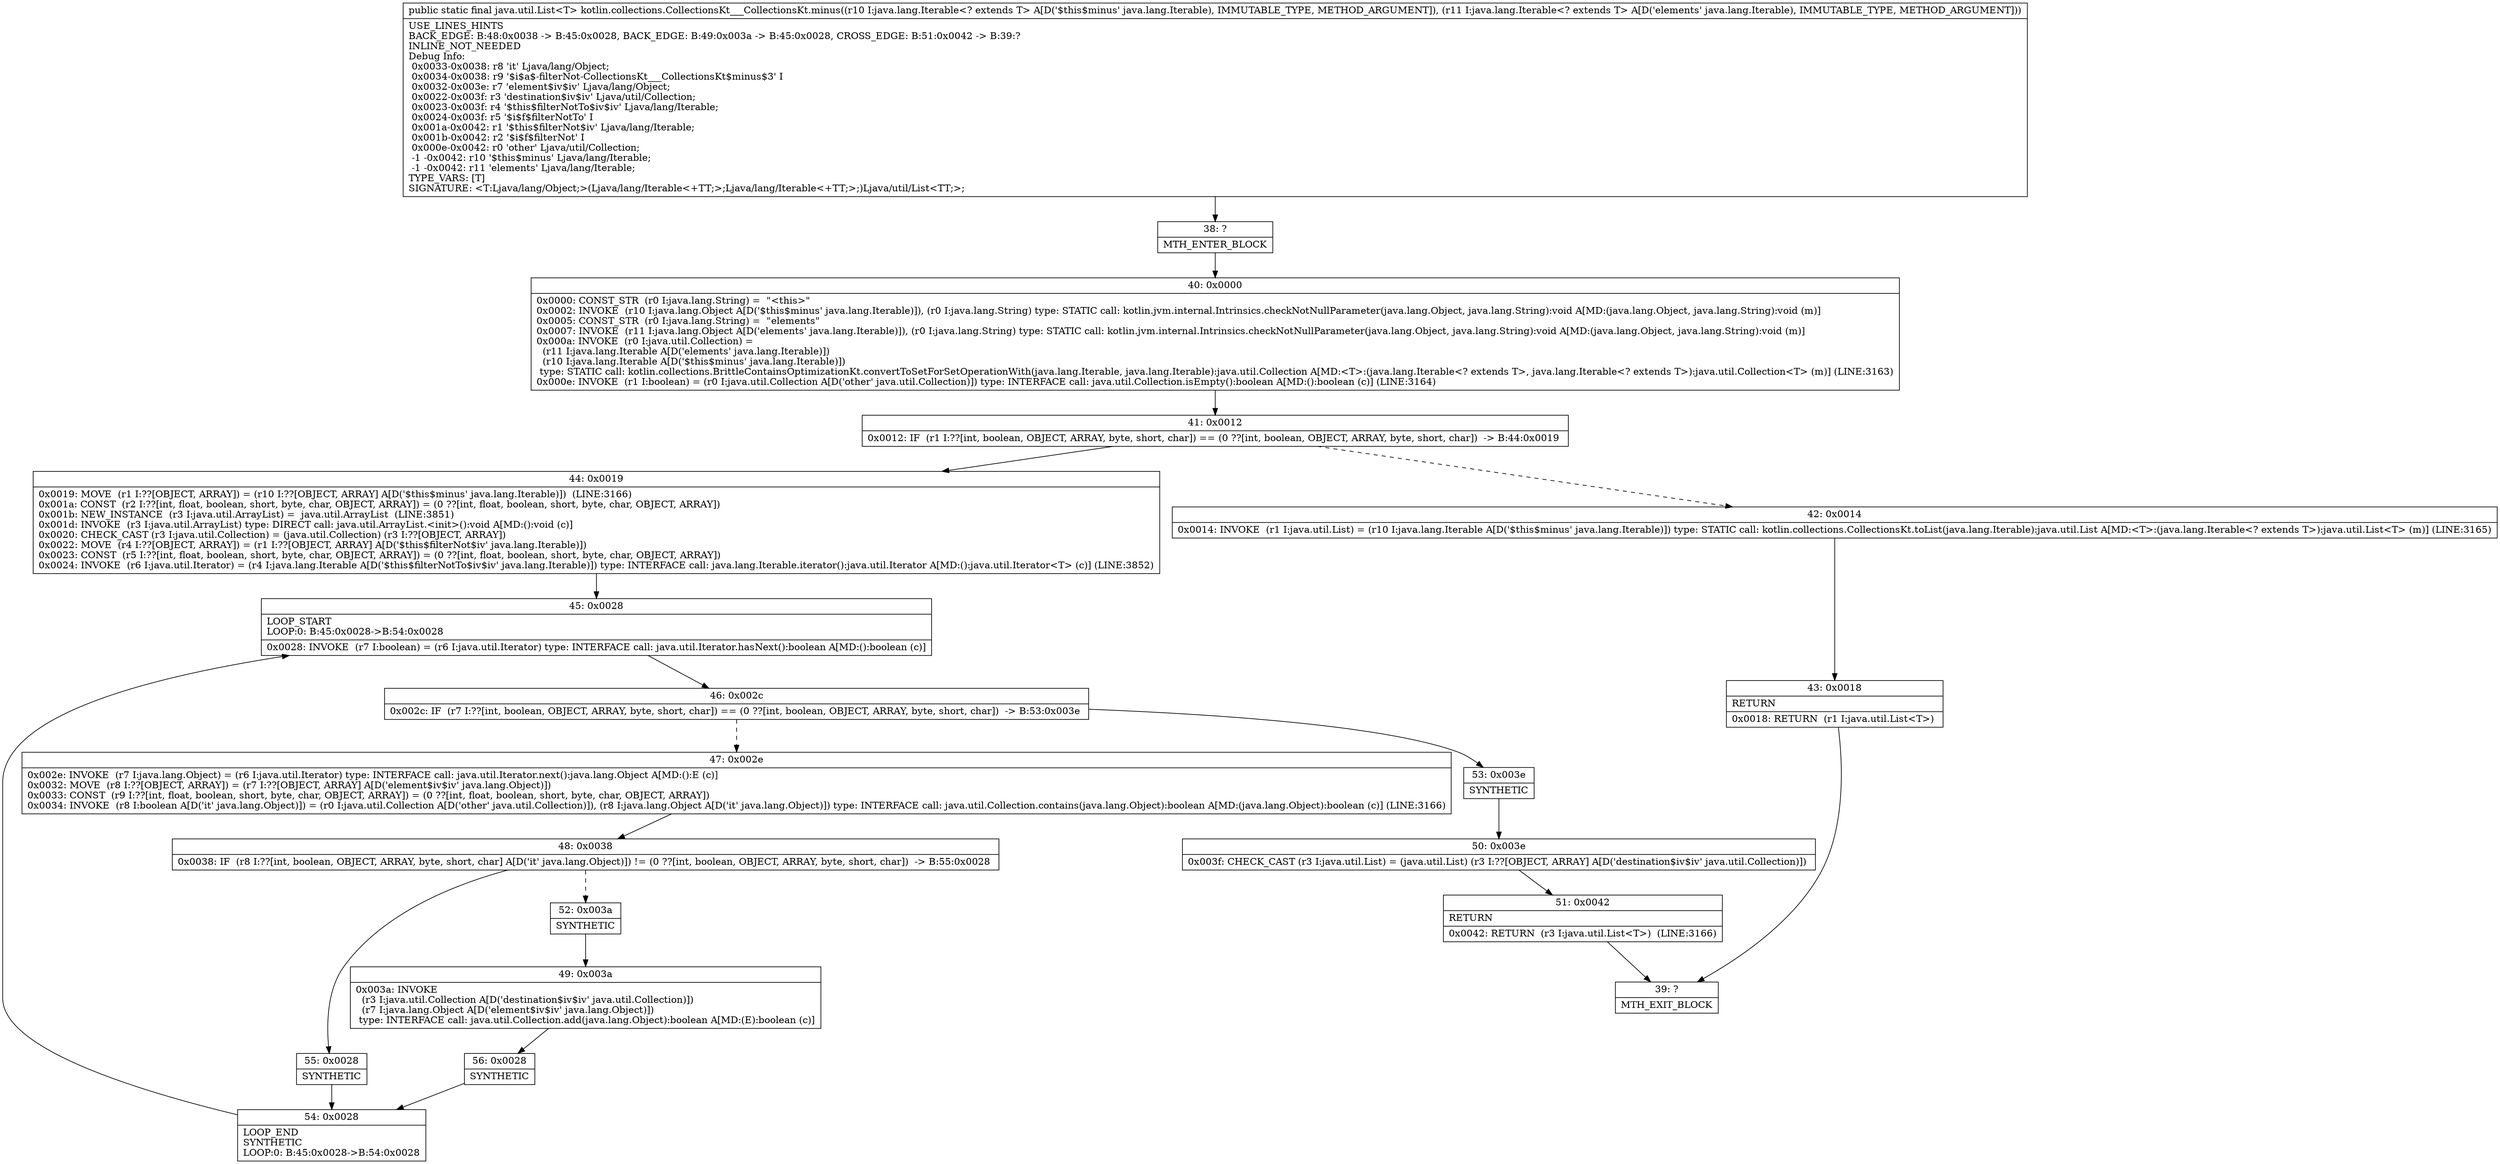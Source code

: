 digraph "CFG forkotlin.collections.CollectionsKt___CollectionsKt.minus(Ljava\/lang\/Iterable;Ljava\/lang\/Iterable;)Ljava\/util\/List;" {
Node_38 [shape=record,label="{38\:\ ?|MTH_ENTER_BLOCK\l}"];
Node_40 [shape=record,label="{40\:\ 0x0000|0x0000: CONST_STR  (r0 I:java.lang.String) =  \"\<this\>\" \l0x0002: INVOKE  (r10 I:java.lang.Object A[D('$this$minus' java.lang.Iterable)]), (r0 I:java.lang.String) type: STATIC call: kotlin.jvm.internal.Intrinsics.checkNotNullParameter(java.lang.Object, java.lang.String):void A[MD:(java.lang.Object, java.lang.String):void (m)]\l0x0005: CONST_STR  (r0 I:java.lang.String) =  \"elements\" \l0x0007: INVOKE  (r11 I:java.lang.Object A[D('elements' java.lang.Iterable)]), (r0 I:java.lang.String) type: STATIC call: kotlin.jvm.internal.Intrinsics.checkNotNullParameter(java.lang.Object, java.lang.String):void A[MD:(java.lang.Object, java.lang.String):void (m)]\l0x000a: INVOKE  (r0 I:java.util.Collection) = \l  (r11 I:java.lang.Iterable A[D('elements' java.lang.Iterable)])\l  (r10 I:java.lang.Iterable A[D('$this$minus' java.lang.Iterable)])\l type: STATIC call: kotlin.collections.BrittleContainsOptimizationKt.convertToSetForSetOperationWith(java.lang.Iterable, java.lang.Iterable):java.util.Collection A[MD:\<T\>:(java.lang.Iterable\<? extends T\>, java.lang.Iterable\<? extends T\>):java.util.Collection\<T\> (m)] (LINE:3163)\l0x000e: INVOKE  (r1 I:boolean) = (r0 I:java.util.Collection A[D('other' java.util.Collection)]) type: INTERFACE call: java.util.Collection.isEmpty():boolean A[MD:():boolean (c)] (LINE:3164)\l}"];
Node_41 [shape=record,label="{41\:\ 0x0012|0x0012: IF  (r1 I:??[int, boolean, OBJECT, ARRAY, byte, short, char]) == (0 ??[int, boolean, OBJECT, ARRAY, byte, short, char])  \-\> B:44:0x0019 \l}"];
Node_42 [shape=record,label="{42\:\ 0x0014|0x0014: INVOKE  (r1 I:java.util.List) = (r10 I:java.lang.Iterable A[D('$this$minus' java.lang.Iterable)]) type: STATIC call: kotlin.collections.CollectionsKt.toList(java.lang.Iterable):java.util.List A[MD:\<T\>:(java.lang.Iterable\<? extends T\>):java.util.List\<T\> (m)] (LINE:3165)\l}"];
Node_43 [shape=record,label="{43\:\ 0x0018|RETURN\l|0x0018: RETURN  (r1 I:java.util.List\<T\>) \l}"];
Node_39 [shape=record,label="{39\:\ ?|MTH_EXIT_BLOCK\l}"];
Node_44 [shape=record,label="{44\:\ 0x0019|0x0019: MOVE  (r1 I:??[OBJECT, ARRAY]) = (r10 I:??[OBJECT, ARRAY] A[D('$this$minus' java.lang.Iterable)])  (LINE:3166)\l0x001a: CONST  (r2 I:??[int, float, boolean, short, byte, char, OBJECT, ARRAY]) = (0 ??[int, float, boolean, short, byte, char, OBJECT, ARRAY]) \l0x001b: NEW_INSTANCE  (r3 I:java.util.ArrayList) =  java.util.ArrayList  (LINE:3851)\l0x001d: INVOKE  (r3 I:java.util.ArrayList) type: DIRECT call: java.util.ArrayList.\<init\>():void A[MD:():void (c)]\l0x0020: CHECK_CAST (r3 I:java.util.Collection) = (java.util.Collection) (r3 I:??[OBJECT, ARRAY]) \l0x0022: MOVE  (r4 I:??[OBJECT, ARRAY]) = (r1 I:??[OBJECT, ARRAY] A[D('$this$filterNot$iv' java.lang.Iterable)]) \l0x0023: CONST  (r5 I:??[int, float, boolean, short, byte, char, OBJECT, ARRAY]) = (0 ??[int, float, boolean, short, byte, char, OBJECT, ARRAY]) \l0x0024: INVOKE  (r6 I:java.util.Iterator) = (r4 I:java.lang.Iterable A[D('$this$filterNotTo$iv$iv' java.lang.Iterable)]) type: INTERFACE call: java.lang.Iterable.iterator():java.util.Iterator A[MD:():java.util.Iterator\<T\> (c)] (LINE:3852)\l}"];
Node_45 [shape=record,label="{45\:\ 0x0028|LOOP_START\lLOOP:0: B:45:0x0028\-\>B:54:0x0028\l|0x0028: INVOKE  (r7 I:boolean) = (r6 I:java.util.Iterator) type: INTERFACE call: java.util.Iterator.hasNext():boolean A[MD:():boolean (c)]\l}"];
Node_46 [shape=record,label="{46\:\ 0x002c|0x002c: IF  (r7 I:??[int, boolean, OBJECT, ARRAY, byte, short, char]) == (0 ??[int, boolean, OBJECT, ARRAY, byte, short, char])  \-\> B:53:0x003e \l}"];
Node_47 [shape=record,label="{47\:\ 0x002e|0x002e: INVOKE  (r7 I:java.lang.Object) = (r6 I:java.util.Iterator) type: INTERFACE call: java.util.Iterator.next():java.lang.Object A[MD:():E (c)]\l0x0032: MOVE  (r8 I:??[OBJECT, ARRAY]) = (r7 I:??[OBJECT, ARRAY] A[D('element$iv$iv' java.lang.Object)]) \l0x0033: CONST  (r9 I:??[int, float, boolean, short, byte, char, OBJECT, ARRAY]) = (0 ??[int, float, boolean, short, byte, char, OBJECT, ARRAY]) \l0x0034: INVOKE  (r8 I:boolean A[D('it' java.lang.Object)]) = (r0 I:java.util.Collection A[D('other' java.util.Collection)]), (r8 I:java.lang.Object A[D('it' java.lang.Object)]) type: INTERFACE call: java.util.Collection.contains(java.lang.Object):boolean A[MD:(java.lang.Object):boolean (c)] (LINE:3166)\l}"];
Node_48 [shape=record,label="{48\:\ 0x0038|0x0038: IF  (r8 I:??[int, boolean, OBJECT, ARRAY, byte, short, char] A[D('it' java.lang.Object)]) != (0 ??[int, boolean, OBJECT, ARRAY, byte, short, char])  \-\> B:55:0x0028 \l}"];
Node_52 [shape=record,label="{52\:\ 0x003a|SYNTHETIC\l}"];
Node_49 [shape=record,label="{49\:\ 0x003a|0x003a: INVOKE  \l  (r3 I:java.util.Collection A[D('destination$iv$iv' java.util.Collection)])\l  (r7 I:java.lang.Object A[D('element$iv$iv' java.lang.Object)])\l type: INTERFACE call: java.util.Collection.add(java.lang.Object):boolean A[MD:(E):boolean (c)]\l}"];
Node_56 [shape=record,label="{56\:\ 0x0028|SYNTHETIC\l}"];
Node_54 [shape=record,label="{54\:\ 0x0028|LOOP_END\lSYNTHETIC\lLOOP:0: B:45:0x0028\-\>B:54:0x0028\l}"];
Node_55 [shape=record,label="{55\:\ 0x0028|SYNTHETIC\l}"];
Node_53 [shape=record,label="{53\:\ 0x003e|SYNTHETIC\l}"];
Node_50 [shape=record,label="{50\:\ 0x003e|0x003f: CHECK_CAST (r3 I:java.util.List) = (java.util.List) (r3 I:??[OBJECT, ARRAY] A[D('destination$iv$iv' java.util.Collection)]) \l}"];
Node_51 [shape=record,label="{51\:\ 0x0042|RETURN\l|0x0042: RETURN  (r3 I:java.util.List\<T\>)  (LINE:3166)\l}"];
MethodNode[shape=record,label="{public static final java.util.List\<T\> kotlin.collections.CollectionsKt___CollectionsKt.minus((r10 I:java.lang.Iterable\<? extends T\> A[D('$this$minus' java.lang.Iterable), IMMUTABLE_TYPE, METHOD_ARGUMENT]), (r11 I:java.lang.Iterable\<? extends T\> A[D('elements' java.lang.Iterable), IMMUTABLE_TYPE, METHOD_ARGUMENT]))  | USE_LINES_HINTS\lBACK_EDGE: B:48:0x0038 \-\> B:45:0x0028, BACK_EDGE: B:49:0x003a \-\> B:45:0x0028, CROSS_EDGE: B:51:0x0042 \-\> B:39:?\lINLINE_NOT_NEEDED\lDebug Info:\l  0x0033\-0x0038: r8 'it' Ljava\/lang\/Object;\l  0x0034\-0x0038: r9 '$i$a$\-filterNot\-CollectionsKt___CollectionsKt$minus$3' I\l  0x0032\-0x003e: r7 'element$iv$iv' Ljava\/lang\/Object;\l  0x0022\-0x003f: r3 'destination$iv$iv' Ljava\/util\/Collection;\l  0x0023\-0x003f: r4 '$this$filterNotTo$iv$iv' Ljava\/lang\/Iterable;\l  0x0024\-0x003f: r5 '$i$f$filterNotTo' I\l  0x001a\-0x0042: r1 '$this$filterNot$iv' Ljava\/lang\/Iterable;\l  0x001b\-0x0042: r2 '$i$f$filterNot' I\l  0x000e\-0x0042: r0 'other' Ljava\/util\/Collection;\l  \-1 \-0x0042: r10 '$this$minus' Ljava\/lang\/Iterable;\l  \-1 \-0x0042: r11 'elements' Ljava\/lang\/Iterable;\lTYPE_VARS: [T]\lSIGNATURE: \<T:Ljava\/lang\/Object;\>(Ljava\/lang\/Iterable\<+TT;\>;Ljava\/lang\/Iterable\<+TT;\>;)Ljava\/util\/List\<TT;\>;\l}"];
MethodNode -> Node_38;Node_38 -> Node_40;
Node_40 -> Node_41;
Node_41 -> Node_42[style=dashed];
Node_41 -> Node_44;
Node_42 -> Node_43;
Node_43 -> Node_39;
Node_44 -> Node_45;
Node_45 -> Node_46;
Node_46 -> Node_47[style=dashed];
Node_46 -> Node_53;
Node_47 -> Node_48;
Node_48 -> Node_52[style=dashed];
Node_48 -> Node_55;
Node_52 -> Node_49;
Node_49 -> Node_56;
Node_56 -> Node_54;
Node_54 -> Node_45;
Node_55 -> Node_54;
Node_53 -> Node_50;
Node_50 -> Node_51;
Node_51 -> Node_39;
}

